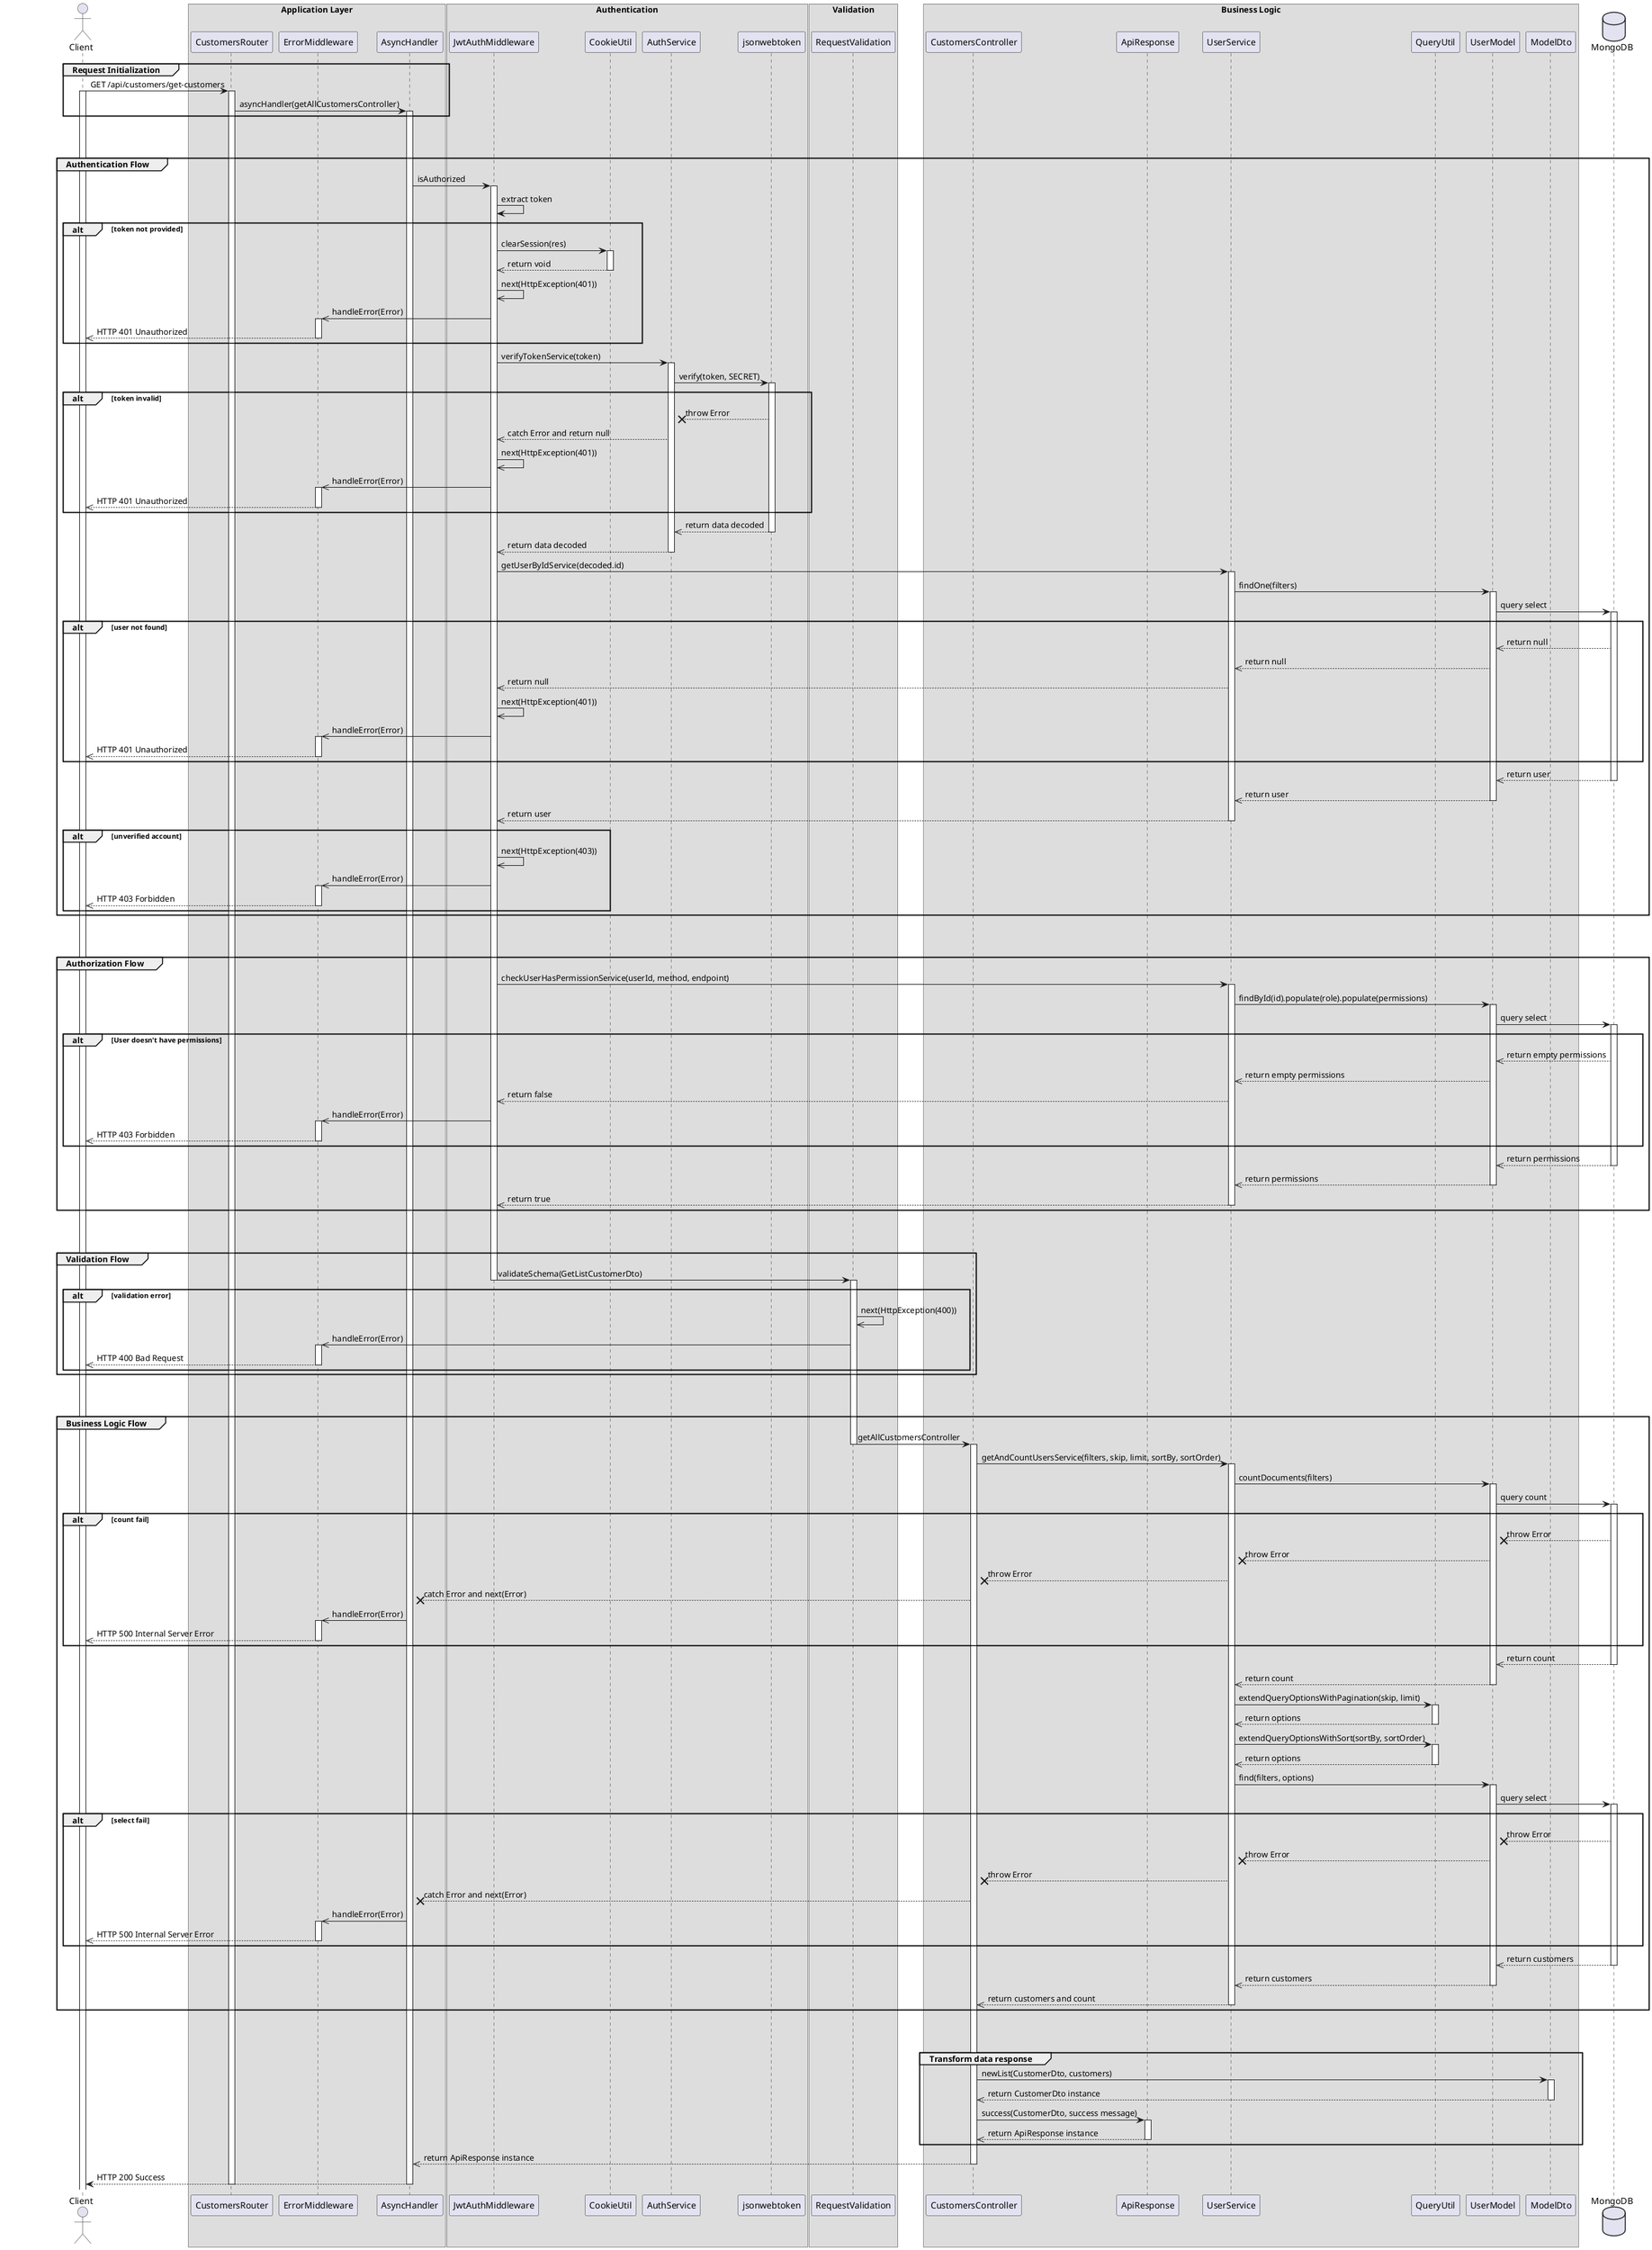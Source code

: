 @startuml View Detail Customer

actor Client

box "Application Layer"
participant CustomersRouter 
participant ErrorMiddleware 
participant AsyncHandler 
end box

box "Authentication"
participant JwtAuthMiddleware 
participant CookieUtil
participant AuthService
participant jsonwebtoken
end box


box "Validation"
participant RequestValidation
end box

box "Business Logic"
participant CustomersController
participant ApiResponse
participant UserService 
participant QueryUtil
participant UserModel
participant ModelDto
end box

database MongoDB

' Step 1
group Request Initialization
    Client -> CustomersRouter: GET /api/customers/get-customers
    activate Client
    activate CustomersRouter
    CustomersRouter -> AsyncHandler: asyncHandler(getAllCustomersController)
    activate AsyncHandler
end

break
break

' Step 2
group Authentication Flow
    AsyncHandler -> JwtAuthMiddleware: isAuthorized
    activate JwtAuthMiddleware

    JwtAuthMiddleware -> JwtAuthMiddleware: extract token
    alt token not provided
        JwtAuthMiddleware -> CookieUtil: clearSession(res)
        activate CookieUtil
        CookieUtil -->> JwtAuthMiddleware: return void
        deactivate CookieUtil
        JwtAuthMiddleware ->> JwtAuthMiddleware: next(HttpException(401))
        JwtAuthMiddleware ->> ErrorMiddleware: handleError(Error)
        activate ErrorMiddleware
        ErrorMiddleware -->> Client: HTTP 401 Unauthorized
        deactivate ErrorMiddleware
    end 

    JwtAuthMiddleware -> AuthService: verifyTokenService(token)
    activate AuthService
    AuthService -> jsonwebtoken: verify(token, SECRET)
    activate jsonwebtoken
    alt token invalid
        jsonwebtoken --x AuthService: throw Error
        AuthService -->> JwtAuthMiddleware: catch Error and return null
        JwtAuthMiddleware ->> JwtAuthMiddleware: next(HttpException(401))
        JwtAuthMiddleware ->> ErrorMiddleware: handleError(Error)
        activate ErrorMiddleware
        ErrorMiddleware -->> Client: HTTP 401 Unauthorized
        deactivate ErrorMiddleware
    end

    jsonwebtoken -->> AuthService: return data decoded
    deactivate jsonwebtoken
    AuthService -->> JwtAuthMiddleware: return data decoded
    deactivate AuthService
    JwtAuthMiddleware -> UserService: getUserByIdService(decoded.id)
    activate UserService
    UserService -> UserModel: findOne(filters)
    activate UserModel
    UserModel -> MongoDB: query select
    activate MongoDB

    alt user not found
        MongoDB -->> UserModel: return null
        UserModel -->> UserService: return null
        UserService -->> JwtAuthMiddleware: return null
        JwtAuthMiddleware ->> JwtAuthMiddleware: next(HttpException(401))
        JwtAuthMiddleware ->> ErrorMiddleware: handleError(Error)
        activate ErrorMiddleware
        ErrorMiddleware -->> Client: HTTP 401 Unauthorized
        deactivate ErrorMiddleware
    end

    MongoDB -->> UserModel: return user
    deactivate MongoDB
    UserModel -->> UserService: return user
    deactivate UserModel
    UserService -->> JwtAuthMiddleware: return user
    deactivate UserService

    alt unverified account
        JwtAuthMiddleware ->> JwtAuthMiddleware: next(HttpException(403))
        JwtAuthMiddleware ->> ErrorMiddleware: handleError(Error)
        activate ErrorMiddleware
        ErrorMiddleware -->> Client: HTTP 403 Forbidden
        deactivate ErrorMiddleware
    end
end

break
break

' Step 3
group Authorization Flow
    JwtAuthMiddleware -> UserService: checkUserHasPermissionService(userId, method, endpoint)
    activate UserService
    UserService -> UserModel: findById(id).populate(role).populate(permissions)
    activate UserModel
    UserModel -> MongoDB: query select
    activate MongoDB

    alt User doesn't have permissions 
        MongoDB -->> UserModel: return empty permissions
        UserModel -->> UserService: return empty permissions
        UserService -->> JwtAuthMiddleware: return false
        JwtAuthMiddleware ->> ErrorMiddleware: handleError(Error)
        activate ErrorMiddleware
        ErrorMiddleware -->> Client: HTTP 403 Forbidden
        deactivate ErrorMiddleware
    end

    MongoDB -->> UserModel: return permissions
    deactivate MongoDB
    UserModel -->> UserService: return permissions
    deactivate UserModel
    UserService -->> JwtAuthMiddleware: return true
    deactivate UserService
end

break
break

' Step 4
group Validation Flow
    JwtAuthMiddleware -> RequestValidation: validateSchema(GetListCustomerDto)
    deactivate JwtAuthMiddleware
    activate RequestValidation
    alt validation error
        RequestValidation ->> RequestValidation: next(HttpException(400))
        RequestValidation ->> ErrorMiddleware: handleError(Error)
        activate ErrorMiddleware
        ErrorMiddleware -->> Client: HTTP 400 Bad Request
        deactivate ErrorMiddleware
    end
    
end

break
break


' step 5
group Business Logic Flow
    RequestValidation -> CustomersController: getAllCustomersController
    deactivate RequestValidation
    activate CustomersController
    CustomersController -> UserService: getAndCountUsersService(filters, skip, limit, sortBy, sortOrder)
    activate UserService
    UserService -> UserModel:countDocuments(filters)
    activate UserModel
    UserModel -> MongoDB: query count
    activate MongoDB

    alt count fail
        MongoDB --x UserModel: throw Error
        UserModel --x UserService: throw Error
        UserService --x CustomersController: throw Error
        CustomersController --x AsyncHandler: catch Error and next(Error)
        AsyncHandler ->> ErrorMiddleware: handleError(Error)
        activate ErrorMiddleware
        ErrorMiddleware -->> Client: HTTP 500 Internal Server Error
        deactivate ErrorMiddleware
    end

    MongoDB -->> UserModel: return count
    deactivate MongoDB
    UserModel -->> UserService: return count
    deactivate UserModel
    UserService -> QueryUtil: extendQueryOptionsWithPagination(skip, limit)
    activate QueryUtil
    QueryUtil -->> UserService: return options
    deactivate QueryUtil
    UserService -> QueryUtil: extendQueryOptionsWithSort(sortBy, sortOrder)
    activate QueryUtil
    QueryUtil -->> UserService: return options
    deactivate QueryUtil
    UserService -> UserModel: find(filters, options)
    activate UserModel
    UserModel -> MongoDB: query select
    activate MongoDB

    alt select fail
        MongoDB --x UserModel: throw Error
        UserModel --x UserService: throw Error
        UserService --x CustomersController: throw Error
        CustomersController --x AsyncHandler: catch Error and next(Error)
        AsyncHandler ->> ErrorMiddleware: handleError(Error) 
        activate ErrorMiddleware
        ErrorMiddleware -->> Client: HTTP 500 Internal Server Error
        deactivate ErrorMiddleware
    end

    MongoDB -->> UserModel: return customers
    deactivate MongoDB
    UserModel -->> UserService: return customers
    deactivate UserModel
    UserService -->> CustomersController: return customers and count
    deactivate UserService


end
break
break

group Transform data response
    CustomersController -> ModelDto: newList(CustomerDto, customers)
    activate ModelDto
    ModelDto -->> CustomersController: return CustomerDto instance
    deactivate ModelDto

    CustomersController -> ApiResponse: success(CustomerDto, success message)
    activate ApiResponse
    ApiResponse -->> CustomersController: return ApiResponse instance
    deactivate ApiResponse 
end
CustomersController -->> AsyncHandler: return ApiResponse instance
deactivate CustomersController
AsyncHandler --> Client: HTTP 200 Success
deactivate AsyncHandler
deactivate CustomersRouter



@enduml